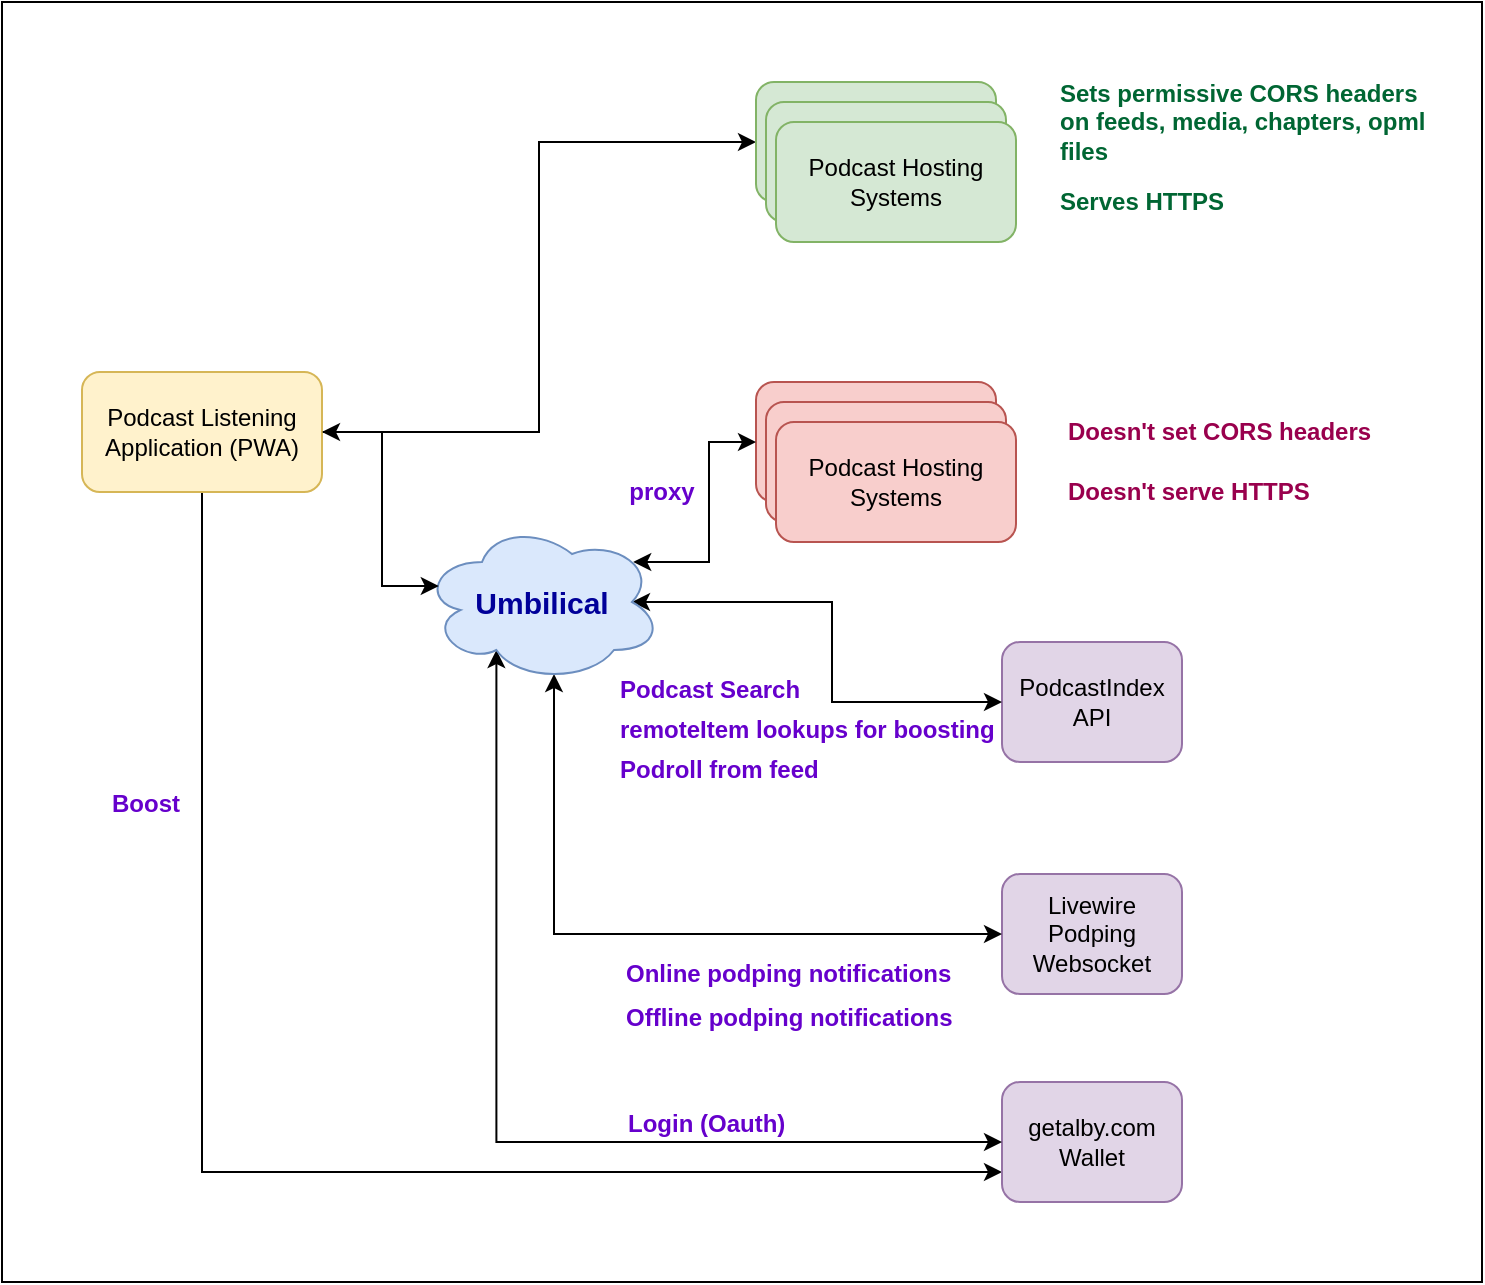 <mxfile version="24.4.8" type="device">
  <diagram name="Page-1" id="FURyPZnuudoIKSPpISGh">
    <mxGraphModel dx="2074" dy="710" grid="1" gridSize="10" guides="1" tooltips="1" connect="1" arrows="1" fold="1" page="1" pageScale="1" pageWidth="850" pageHeight="1100" math="0" shadow="0">
      <root>
        <mxCell id="0" />
        <mxCell id="1" parent="0" />
        <mxCell id="-8oyuEoW2l6kJnYILFhX-44" value="" style="rounded=0;whiteSpace=wrap;html=1;fillColor=none;" vertex="1" parent="1">
          <mxGeometry x="20" width="740" height="640" as="geometry" />
        </mxCell>
        <mxCell id="-8oyuEoW2l6kJnYILFhX-28" style="edgeStyle=orthogonalEdgeStyle;rounded=0;orthogonalLoop=1;jettySize=auto;html=1;exitX=1;exitY=0.5;exitDx=0;exitDy=0;entryX=0;entryY=0.5;entryDx=0;entryDy=0;" edge="1" parent="1" source="-8oyuEoW2l6kJnYILFhX-2" target="-8oyuEoW2l6kJnYILFhX-3">
          <mxGeometry relative="1" as="geometry" />
        </mxCell>
        <mxCell id="-8oyuEoW2l6kJnYILFhX-51" style="edgeStyle=orthogonalEdgeStyle;rounded=0;orthogonalLoop=1;jettySize=auto;html=1;exitX=0.5;exitY=1;exitDx=0;exitDy=0;entryX=0;entryY=0.75;entryDx=0;entryDy=0;" edge="1" parent="1" source="-8oyuEoW2l6kJnYILFhX-2" target="-8oyuEoW2l6kJnYILFhX-8">
          <mxGeometry relative="1" as="geometry" />
        </mxCell>
        <mxCell id="-8oyuEoW2l6kJnYILFhX-2" value="Podcast Listening Application (PWA)" style="rounded=1;whiteSpace=wrap;html=1;fillColor=#fff2cc;strokeColor=#d6b656;" vertex="1" parent="1">
          <mxGeometry x="60" y="185" width="120" height="60" as="geometry" />
        </mxCell>
        <mxCell id="-8oyuEoW2l6kJnYILFhX-6" value="Podcast Hosting System" style="rounded=1;whiteSpace=wrap;html=1;fillColor=#f8cecc;strokeColor=#b85450;" vertex="1" parent="1">
          <mxGeometry x="397" y="190" width="120" height="60" as="geometry" />
        </mxCell>
        <mxCell id="-8oyuEoW2l6kJnYILFhX-7" value="PodcastIndex API" style="rounded=1;whiteSpace=wrap;html=1;fillColor=#e1d5e7;strokeColor=#9673a6;" vertex="1" parent="1">
          <mxGeometry x="520" y="320" width="90" height="60" as="geometry" />
        </mxCell>
        <mxCell id="-8oyuEoW2l6kJnYILFhX-8" value="getalby.com Wallet" style="rounded=1;whiteSpace=wrap;html=1;fillColor=#e1d5e7;strokeColor=#9673a6;" vertex="1" parent="1">
          <mxGeometry x="520" y="540" width="90" height="60" as="geometry" />
        </mxCell>
        <mxCell id="-8oyuEoW2l6kJnYILFhX-9" value="Livewire Podping Websocket" style="rounded=1;whiteSpace=wrap;html=1;fillColor=#e1d5e7;strokeColor=#9673a6;" vertex="1" parent="1">
          <mxGeometry x="520" y="436" width="90" height="60" as="geometry" />
        </mxCell>
        <mxCell id="-8oyuEoW2l6kJnYILFhX-12" value="&lt;font color=&quot;#99004d&quot;&gt;&lt;b&gt;Doesn&#39;t set CORS headers&lt;/b&gt;&lt;/font&gt;" style="text;html=1;align=left;verticalAlign=middle;whiteSpace=wrap;rounded=0;" vertex="1" parent="1">
          <mxGeometry x="551" y="195" width="180" height="40" as="geometry" />
        </mxCell>
        <mxCell id="-8oyuEoW2l6kJnYILFhX-13" value="&lt;font color=&quot;#99004d&quot;&gt;&lt;b&gt;Doesn&#39;t serve HTTPS&lt;/b&gt;&lt;/font&gt;" style="text;html=1;align=left;verticalAlign=middle;whiteSpace=wrap;rounded=0;" vertex="1" parent="1">
          <mxGeometry x="551" y="230" width="180" height="30" as="geometry" />
        </mxCell>
        <mxCell id="-8oyuEoW2l6kJnYILFhX-14" value="Podcast Hosting System" style="rounded=1;whiteSpace=wrap;html=1;fillColor=#f8cecc;strokeColor=#b85450;" vertex="1" parent="1">
          <mxGeometry x="402" y="200" width="120" height="60" as="geometry" />
        </mxCell>
        <mxCell id="-8oyuEoW2l6kJnYILFhX-15" value="Podcast Hosting Systems" style="rounded=1;whiteSpace=wrap;html=1;fillColor=#f8cecc;strokeColor=#b85450;" vertex="1" parent="1">
          <mxGeometry x="407" y="210" width="120" height="60" as="geometry" />
        </mxCell>
        <mxCell id="-8oyuEoW2l6kJnYILFhX-26" value="" style="group" vertex="1" connectable="0" parent="1">
          <mxGeometry x="397" y="40" width="340" height="80" as="geometry" />
        </mxCell>
        <mxCell id="-8oyuEoW2l6kJnYILFhX-3" value="Podcast Hosting System" style="rounded=1;whiteSpace=wrap;html=1;fillColor=#d5e8d4;strokeColor=#82b366;" vertex="1" parent="-8oyuEoW2l6kJnYILFhX-26">
          <mxGeometry width="120" height="60" as="geometry" />
        </mxCell>
        <mxCell id="-8oyuEoW2l6kJnYILFhX-4" value="Podcast Hosting System" style="rounded=1;whiteSpace=wrap;html=1;fillColor=#d5e8d4;strokeColor=#82b366;" vertex="1" parent="-8oyuEoW2l6kJnYILFhX-26">
          <mxGeometry x="5" y="10" width="120" height="60" as="geometry" />
        </mxCell>
        <mxCell id="-8oyuEoW2l6kJnYILFhX-5" value="Podcast Hosting Systems" style="rounded=1;whiteSpace=wrap;html=1;fillColor=#d5e8d4;strokeColor=#82b366;" vertex="1" parent="-8oyuEoW2l6kJnYILFhX-26">
          <mxGeometry x="10" y="20" width="120" height="60" as="geometry" />
        </mxCell>
        <mxCell id="-8oyuEoW2l6kJnYILFhX-10" value="&lt;font color=&quot;#006633&quot;&gt;&lt;b&gt;Sets permissive CORS headers on feeds, media, chapters, opml files&lt;/b&gt;&lt;/font&gt;" style="text;html=1;align=left;verticalAlign=middle;whiteSpace=wrap;rounded=0;" vertex="1" parent="-8oyuEoW2l6kJnYILFhX-26">
          <mxGeometry x="150" width="190" height="40" as="geometry" />
        </mxCell>
        <mxCell id="-8oyuEoW2l6kJnYILFhX-11" value="&lt;b&gt;&lt;font color=&quot;#006633&quot;&gt;Serves HTTPS&lt;/font&gt;&lt;/b&gt;" style="text;html=1;align=left;verticalAlign=middle;whiteSpace=wrap;rounded=0;" vertex="1" parent="-8oyuEoW2l6kJnYILFhX-26">
          <mxGeometry x="150" y="40" width="180" height="40" as="geometry" />
        </mxCell>
        <mxCell id="-8oyuEoW2l6kJnYILFhX-31" style="edgeStyle=orthogonalEdgeStyle;rounded=0;orthogonalLoop=1;jettySize=auto;html=1;exitX=0.88;exitY=0.25;exitDx=0;exitDy=0;exitPerimeter=0;entryX=0;entryY=0.5;entryDx=0;entryDy=0;startArrow=classic;startFill=1;" edge="1" parent="1" source="-8oyuEoW2l6kJnYILFhX-30" target="-8oyuEoW2l6kJnYILFhX-6">
          <mxGeometry relative="1" as="geometry" />
        </mxCell>
        <mxCell id="-8oyuEoW2l6kJnYILFhX-34" style="edgeStyle=orthogonalEdgeStyle;rounded=0;orthogonalLoop=1;jettySize=auto;html=1;exitX=0.875;exitY=0.5;exitDx=0;exitDy=0;exitPerimeter=0;entryX=0;entryY=0.5;entryDx=0;entryDy=0;startArrow=classic;startFill=1;" edge="1" parent="1" source="-8oyuEoW2l6kJnYILFhX-30" target="-8oyuEoW2l6kJnYILFhX-7">
          <mxGeometry relative="1" as="geometry" />
        </mxCell>
        <mxCell id="-8oyuEoW2l6kJnYILFhX-37" style="edgeStyle=orthogonalEdgeStyle;rounded=0;orthogonalLoop=1;jettySize=auto;html=1;exitX=0.55;exitY=0.95;exitDx=0;exitDy=0;exitPerimeter=0;entryX=0;entryY=0.5;entryDx=0;entryDy=0;startArrow=classic;startFill=1;" edge="1" parent="1" source="-8oyuEoW2l6kJnYILFhX-30" target="-8oyuEoW2l6kJnYILFhX-9">
          <mxGeometry relative="1" as="geometry">
            <Array as="points">
              <mxPoint x="296" y="466" />
            </Array>
          </mxGeometry>
        </mxCell>
        <mxCell id="-8oyuEoW2l6kJnYILFhX-39" style="edgeStyle=orthogonalEdgeStyle;rounded=0;orthogonalLoop=1;jettySize=auto;html=1;exitX=0.31;exitY=0.8;exitDx=0;exitDy=0;exitPerimeter=0;entryX=0;entryY=0.5;entryDx=0;entryDy=0;startArrow=classic;startFill=1;" edge="1" parent="1" source="-8oyuEoW2l6kJnYILFhX-30" target="-8oyuEoW2l6kJnYILFhX-8">
          <mxGeometry relative="1" as="geometry">
            <Array as="points">
              <mxPoint x="267" y="570" />
            </Array>
          </mxGeometry>
        </mxCell>
        <mxCell id="-8oyuEoW2l6kJnYILFhX-30" value="Umbilical" style="ellipse;shape=cloud;whiteSpace=wrap;html=1;fillColor=#dae8fc;strokeColor=#6c8ebf;fontColor=#000099;fontSize=15;fontStyle=1" vertex="1" parent="1">
          <mxGeometry x="230" y="260" width="120" height="80" as="geometry" />
        </mxCell>
        <mxCell id="-8oyuEoW2l6kJnYILFhX-32" value="proxy" style="text;html=1;align=center;verticalAlign=middle;whiteSpace=wrap;rounded=0;fontColor=#6600CC;fontStyle=1" vertex="1" parent="1">
          <mxGeometry x="320" y="230" width="60" height="30" as="geometry" />
        </mxCell>
        <mxCell id="-8oyuEoW2l6kJnYILFhX-33" style="edgeStyle=orthogonalEdgeStyle;rounded=0;orthogonalLoop=1;jettySize=auto;html=1;exitX=1;exitY=0.5;exitDx=0;exitDy=0;entryX=0.07;entryY=0.4;entryDx=0;entryDy=0;entryPerimeter=0;startArrow=classic;startFill=1;" edge="1" parent="1" source="-8oyuEoW2l6kJnYILFhX-2" target="-8oyuEoW2l6kJnYILFhX-30">
          <mxGeometry relative="1" as="geometry">
            <Array as="points">
              <mxPoint x="210" y="215" />
              <mxPoint x="210" y="292" />
            </Array>
          </mxGeometry>
        </mxCell>
        <mxCell id="-8oyuEoW2l6kJnYILFhX-35" value="" style="group;fontColor=#6600CC;" vertex="1" connectable="0" parent="1">
          <mxGeometry x="342" y="324" width="218" height="80" as="geometry" />
        </mxCell>
        <mxCell id="-8oyuEoW2l6kJnYILFhX-17" value="Podcast Search" style="text;html=1;align=left;verticalAlign=middle;whiteSpace=wrap;rounded=0;fontColor=#6600CC;fontStyle=1" vertex="1" parent="-8oyuEoW2l6kJnYILFhX-35">
          <mxGeometry x="-15" width="218.0" height="40" as="geometry" />
        </mxCell>
        <mxCell id="-8oyuEoW2l6kJnYILFhX-19" value="remoteItem lookups for boosting" style="text;html=1;align=left;verticalAlign=middle;whiteSpace=wrap;rounded=0;fontColor=#6600CC;fontStyle=1" vertex="1" parent="-8oyuEoW2l6kJnYILFhX-35">
          <mxGeometry x="-15" y="20" width="218.0" height="40" as="geometry" />
        </mxCell>
        <mxCell id="-8oyuEoW2l6kJnYILFhX-21" value="Podroll from feed" style="text;html=1;align=left;verticalAlign=middle;whiteSpace=wrap;rounded=0;fontColor=#6600CC;fontStyle=1" vertex="1" parent="-8oyuEoW2l6kJnYILFhX-35">
          <mxGeometry x="-15" y="40" width="218.0" height="40" as="geometry" />
        </mxCell>
        <mxCell id="-8oyuEoW2l6kJnYILFhX-38" value="" style="group" vertex="1" connectable="0" parent="1">
          <mxGeometry x="330" y="466" width="180" height="62" as="geometry" />
        </mxCell>
        <mxCell id="-8oyuEoW2l6kJnYILFhX-24" value="Online podping notifications" style="text;html=1;align=left;verticalAlign=middle;whiteSpace=wrap;rounded=0;fontColor=#6600CC;fontStyle=1" vertex="1" parent="-8oyuEoW2l6kJnYILFhX-38">
          <mxGeometry width="180" height="40" as="geometry" />
        </mxCell>
        <mxCell id="-8oyuEoW2l6kJnYILFhX-25" value="Offline podping notifications" style="text;html=1;align=left;verticalAlign=middle;whiteSpace=wrap;rounded=0;fontColor=#6600CC;fontStyle=1" vertex="1" parent="-8oyuEoW2l6kJnYILFhX-38">
          <mxGeometry y="22" width="180" height="40" as="geometry" />
        </mxCell>
        <mxCell id="-8oyuEoW2l6kJnYILFhX-41" value="" style="group" vertex="1" connectable="0" parent="1">
          <mxGeometry x="330" y="550" width="180" height="34" as="geometry" />
        </mxCell>
        <mxCell id="-8oyuEoW2l6kJnYILFhX-42" value="Login (Oauth)" style="text;html=1;align=left;verticalAlign=middle;whiteSpace=wrap;rounded=0;fontColor=#6600CC;fontStyle=1" vertex="1" parent="-8oyuEoW2l6kJnYILFhX-41">
          <mxGeometry x="1" width="180" height="21.935" as="geometry" />
        </mxCell>
        <mxCell id="-8oyuEoW2l6kJnYILFhX-47" value="" style="group" vertex="1" connectable="0" parent="1">
          <mxGeometry x="40" y="380" width="180" height="34" as="geometry" />
        </mxCell>
        <mxCell id="-8oyuEoW2l6kJnYILFhX-48" value="Boost" style="text;html=1;align=left;verticalAlign=middle;whiteSpace=wrap;rounded=0;fontColor=#6600CC;fontStyle=1" vertex="1" parent="-8oyuEoW2l6kJnYILFhX-47">
          <mxGeometry x="33" y="10" width="39" height="21.94" as="geometry" />
        </mxCell>
      </root>
    </mxGraphModel>
  </diagram>
</mxfile>
